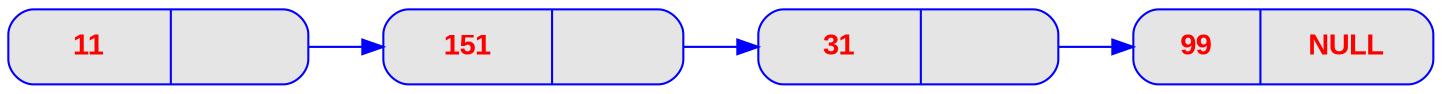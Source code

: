 digraph liste { 
graph [ 
	rankdir = "LR" 
] 

node [ 
	fontname = "Arial bold"
	fontsize = "14" 
	fontcolor = "red" 
	style = "rounded, filled" 
	shape = "record" 
	fillcolor = "grey90" 
	color = "blue" 
	width = "2" 
] 

edge [ 
	color = "blue" 
] 


 
"ID_0001" [label = "{ 11 | <next> }"]; 
"ID_0001" : next -> "ID_0002" ; 
"ID_0002" [label = "{ 151 | <next> }"]; 
"ID_0002" : next -> "ID_0003" ; 
"ID_0003" [label = "{ 31 | <next> }"]; 
"ID_0003" : next -> "ID_0004" ; 
"ID_0004" [label = "{ 99 | <next> NULL}"]; 
}